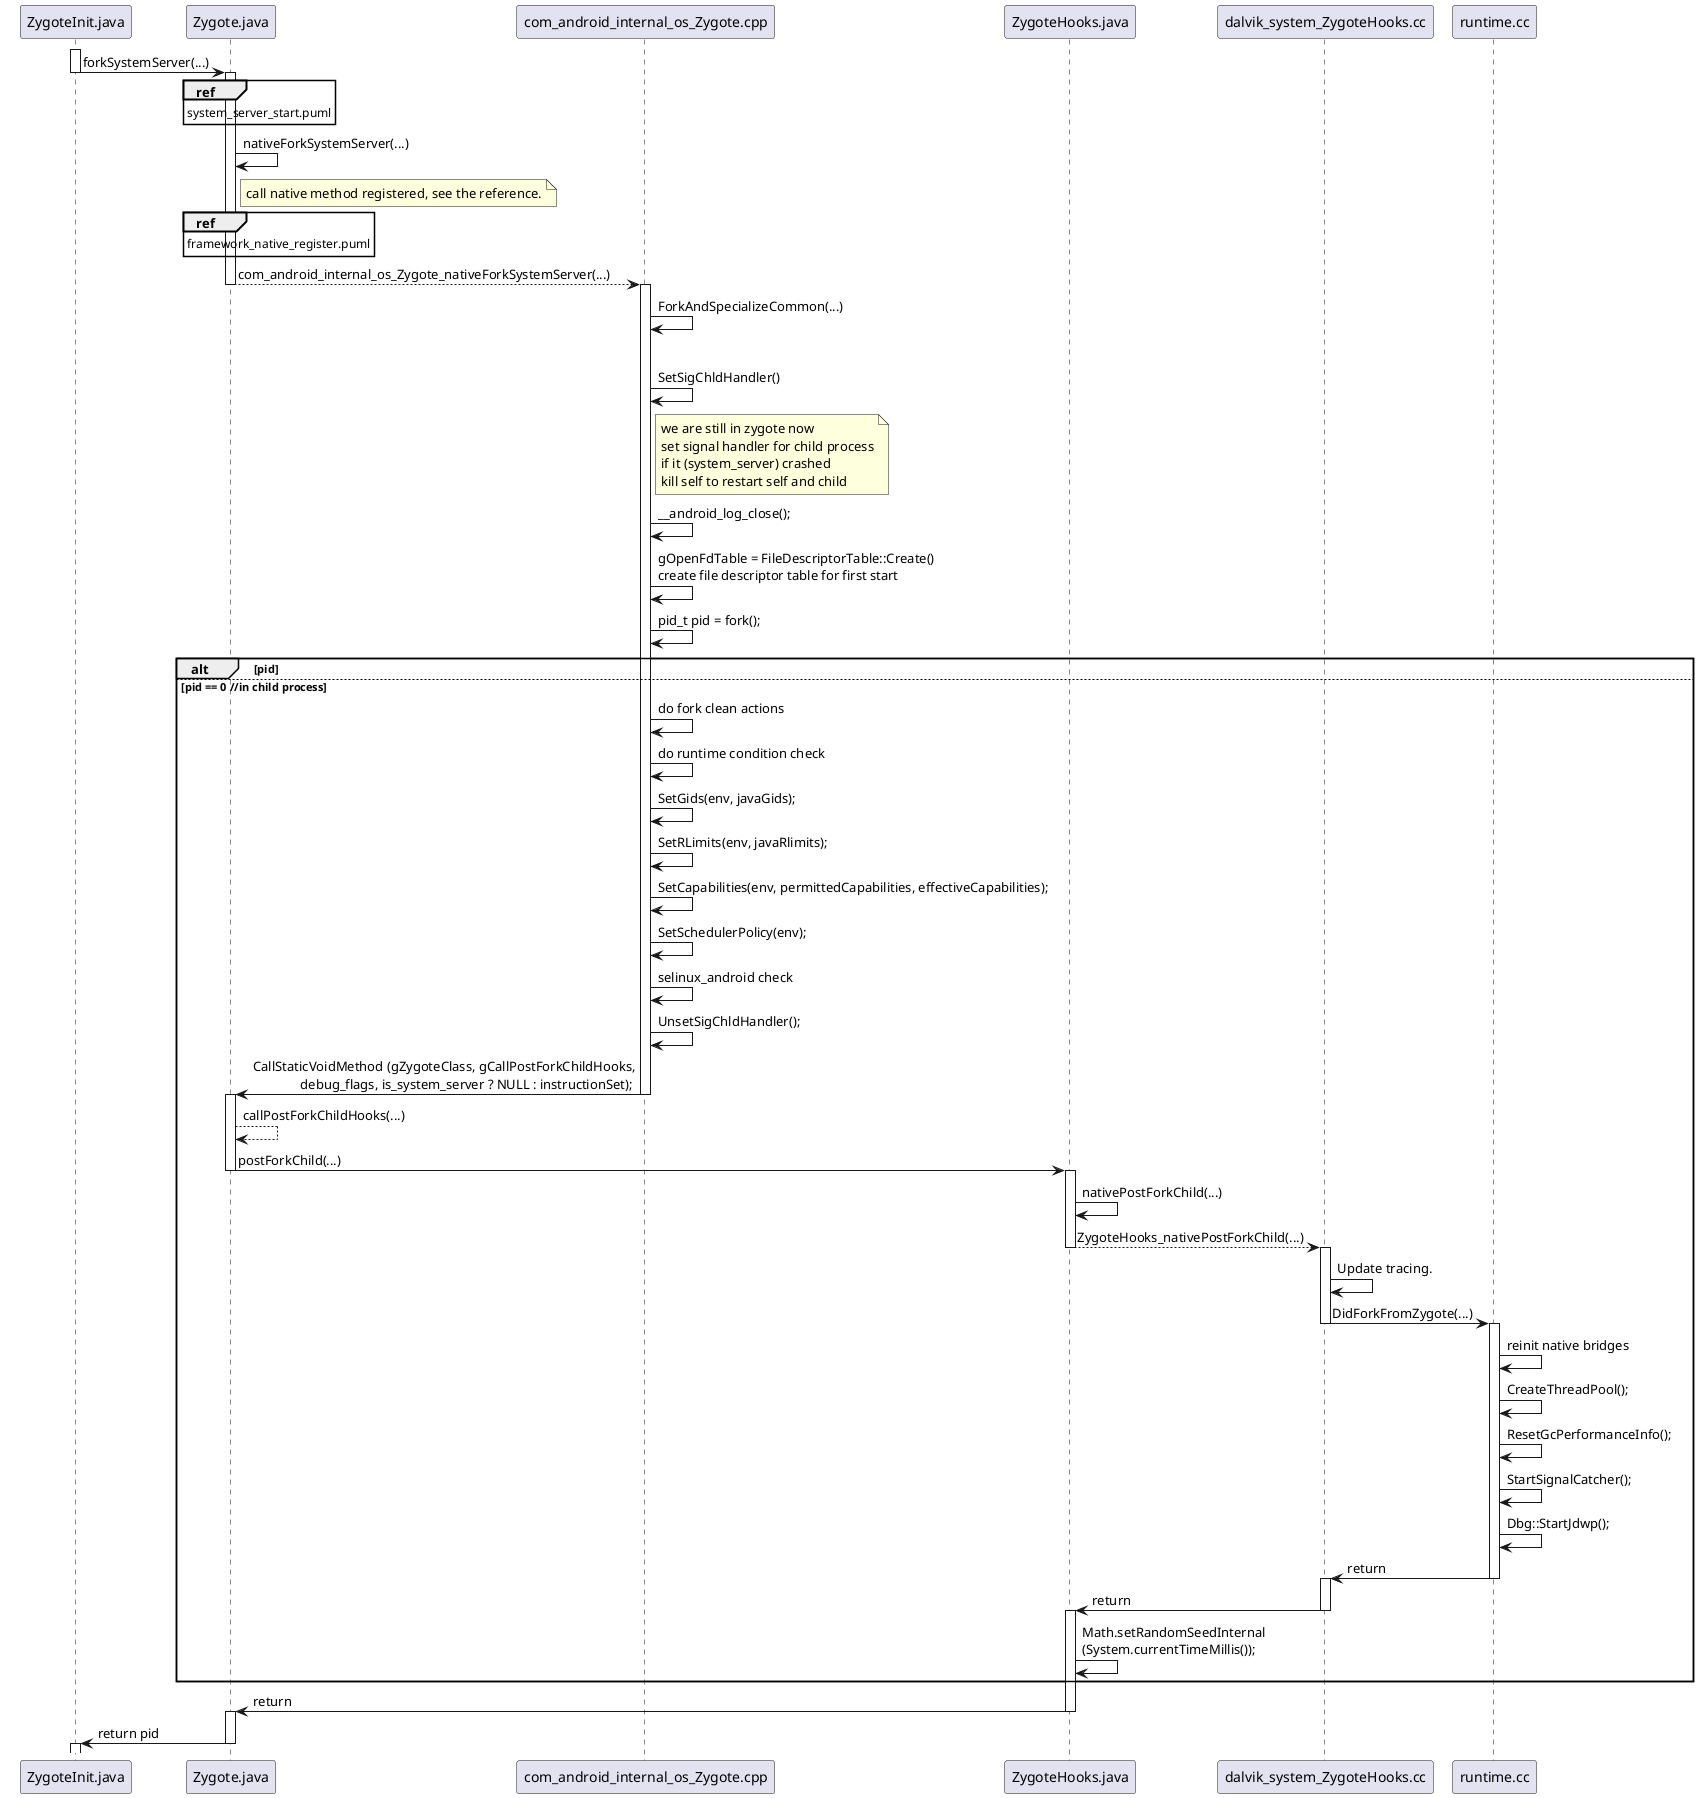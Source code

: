 @startuml
participant ZygoteInit as "ZygoteInit.java"
participant Zygote as "Zygote.java"
participant ZygoteCpp as "com_android_internal_os_Zygote.cpp"
participant ZygoteHooks as "ZygoteHooks.java"
participant ZygoteHooksCC as "dalvik_system_ZygoteHooks.cc"
participant RuntimeCC as "runtime.cc"

activate ZygoteInit
ZygoteInit -> Zygote : forkSystemServer(...)
deactivate ZygoteInit

ref over Zygote : system_server_start.puml


activate Zygote
Zygote -> Zygote : nativeForkSystemServer(...)
note right of Zygote : call native method registered, see the reference.
ref over Zygote : framework_native_register.puml
Zygote --> ZygoteCpp : com_android_internal_os_Zygote_nativeForkSystemServer(...)
deactivate Zygote

activate ZygoteCpp
ZygoteCpp -> ZygoteCpp : ForkAndSpecializeCommon(...)

group ForkAndSpecializeCommon

ZygoteCpp -> ZygoteCpp : SetSigChldHandler()
note right of ZygoteCpp : we are still in zygote now\
\nset signal handler for child process\
\nif it (system_server) crashed\
\nkill self to restart self and child

ZygoteCpp -> ZygoteCpp : __android_log_close();
ZygoteCpp -> ZygoteCpp : gOpenFdTable = FileDescriptorTable::Create() \
\ncreate file descriptor table for first start

ZygoteCpp -> ZygoteCpp : pid_t pid = fork();

alt pid
else pid == 0 //in child process

ZygoteCpp -> ZygoteCpp : do fork clean actions
ZygoteCpp -> ZygoteCpp : do runtime condition check
ZygoteCpp -> ZygoteCpp : SetGids(env, javaGids);
ZygoteCpp -> ZygoteCpp : SetRLimits(env, javaRlimits);
ZygoteCpp -> ZygoteCpp : SetCapabilities(env, permittedCapabilities, effectiveCapabilities);
ZygoteCpp -> ZygoteCpp : SetSchedulerPolicy(env);
ZygoteCpp -> ZygoteCpp : selinux_android check
ZygoteCpp -> ZygoteCpp : UnsetSigChldHandler();

ZygoteCpp -> Zygote : CallStaticVoidMethod (gZygoteClass, gCallPostForkChildHooks, \
\n              debug_flags, is_system_server ? NULL : instructionSet);

deactivate ZygoteCpp

activate Zygote
Zygote --> Zygote : callPostForkChildHooks(...)
Zygote -> ZygoteHooks : postForkChild(...)
deactivate Zygote

activate ZygoteHooks
ZygoteHooks -> ZygoteHooks : nativePostForkChild(...)
ZygoteHooks --> ZygoteHooksCC : ZygoteHooks_nativePostForkChild(...)
deactivate ZygoteHooks

activate ZygoteHooksCC
ZygoteHooksCC -> ZygoteHooksCC : Update tracing.
ZygoteHooksCC -> RuntimeCC : DidForkFromZygote(...)
deactivate ZygoteHooksCC

activate RuntimeCC
RuntimeCC -> RuntimeCC : reinit native bridges
RuntimeCC -> RuntimeCC : CreateThreadPool();
RuntimeCC -> RuntimeCC : ResetGcPerformanceInfo();
RuntimeCC -> RuntimeCC : StartSignalCatcher();
RuntimeCC -> RuntimeCC : Dbg::StartJdwp();
RuntimeCC -> ZygoteHooksCC : return
deactivate RuntimeCC

activate ZygoteHooksCC
ZygoteHooksCC -> ZygoteHooks : return
deactivate ZygoteHooksCC

activate ZygoteHooks
ZygoteHooks -> ZygoteHooks : Math.setRandomSeedInternal\n(System.currentTimeMillis());
end

ZygoteHooks -> Zygote : return
deactivate ZygoteHooks

activate Zygote
Zygote -> ZygoteInit : return pid
deactivate Zygote

activate ZygoteInit
deactivate ZygoteInit
@enduml